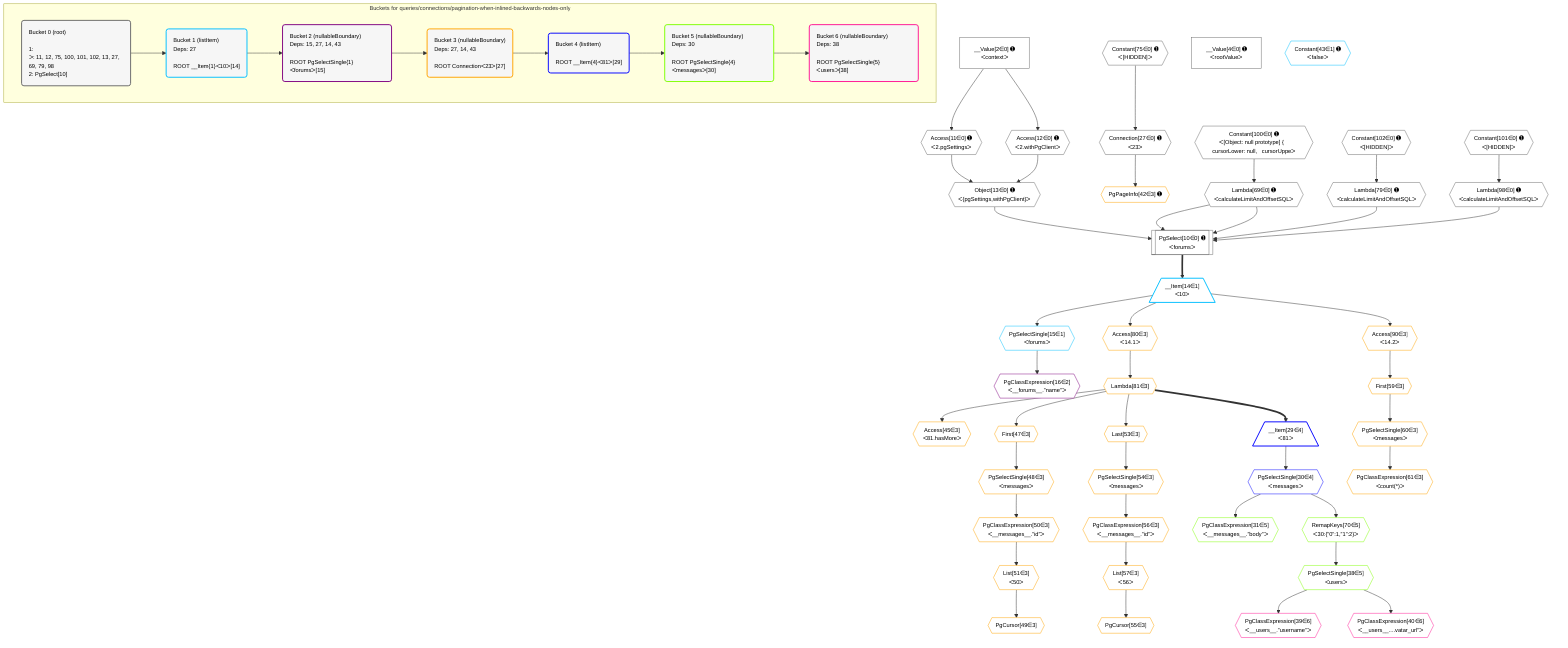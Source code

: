 %%{init: {'themeVariables': { 'fontSize': '12px'}}}%%
graph TD
    classDef path fill:#eee,stroke:#000,color:#000
    classDef plan fill:#fff,stroke-width:1px,color:#000
    classDef itemplan fill:#fff,stroke-width:2px,color:#000
    classDef unbatchedplan fill:#dff,stroke-width:1px,color:#000
    classDef sideeffectplan fill:#fcc,stroke-width:2px,color:#000
    classDef bucket fill:#f6f6f6,color:#000,stroke-width:2px,text-align:left


    %% plan dependencies
    PgSelect10[["PgSelect[10∈0] ➊<br />ᐸforumsᐳ"]]:::plan
    Object13{{"Object[13∈0] ➊<br />ᐸ{pgSettings,withPgClient}ᐳ"}}:::plan
    Lambda69{{"Lambda[69∈0] ➊<br />ᐸcalculateLimitAndOffsetSQLᐳ"}}:::plan
    Lambda79{{"Lambda[79∈0] ➊<br />ᐸcalculateLimitAndOffsetSQLᐳ"}}:::plan
    Lambda98{{"Lambda[98∈0] ➊<br />ᐸcalculateLimitAndOffsetSQLᐳ"}}:::plan
    Object13 & Lambda69 & Lambda79 & Lambda69 & Lambda98 --> PgSelect10
    Access11{{"Access[11∈0] ➊<br />ᐸ2.pgSettingsᐳ"}}:::plan
    Access12{{"Access[12∈0] ➊<br />ᐸ2.withPgClientᐳ"}}:::plan
    Access11 & Access12 --> Object13
    __Value2["__Value[2∈0] ➊<br />ᐸcontextᐳ"]:::plan
    __Value2 --> Access11
    __Value2 --> Access12
    Connection27{{"Connection[27∈0] ➊<br />ᐸ23ᐳ"}}:::plan
    Constant75{{"Constant[75∈0] ➊<br />ᐸ[HIDDEN]ᐳ"}}:::plan
    Constant75 --> Connection27
    Constant100{{"Constant[100∈0] ➊<br />ᐸ[Object: null prototype] {   cursorLower: null,   cursorUppeᐳ"}}:::plan
    Constant100 --> Lambda69
    Constant102{{"Constant[102∈0] ➊<br />ᐸ[HIDDEN]ᐳ"}}:::plan
    Constant102 --> Lambda79
    Constant101{{"Constant[101∈0] ➊<br />ᐸ[HIDDEN]ᐳ"}}:::plan
    Constant101 --> Lambda98
    __Value4["__Value[4∈0] ➊<br />ᐸrootValueᐳ"]:::plan
    __Item14[/"__Item[14∈1]<br />ᐸ10ᐳ"\]:::itemplan
    PgSelect10 ==> __Item14
    PgSelectSingle15{{"PgSelectSingle[15∈1]<br />ᐸforumsᐳ"}}:::plan
    __Item14 --> PgSelectSingle15
    Constant43{{"Constant[43∈1] ➊<br />ᐸfalseᐳ"}}:::plan
    PgClassExpression16{{"PgClassExpression[16∈2]<br />ᐸ__forums__.”name”ᐳ"}}:::plan
    PgSelectSingle15 --> PgClassExpression16
    PgPageInfo42{{"PgPageInfo[42∈3] ➊"}}:::plan
    Connection27 --> PgPageInfo42
    Access45{{"Access[45∈3]<br />ᐸ81.hasMoreᐳ"}}:::plan
    Lambda81{{"Lambda[81∈3]"}}:::plan
    Lambda81 --> Access45
    First47{{"First[47∈3]"}}:::plan
    Lambda81 --> First47
    PgSelectSingle48{{"PgSelectSingle[48∈3]<br />ᐸmessagesᐳ"}}:::plan
    First47 --> PgSelectSingle48
    PgCursor49{{"PgCursor[49∈3]"}}:::plan
    List51{{"List[51∈3]<br />ᐸ50ᐳ"}}:::plan
    List51 --> PgCursor49
    PgClassExpression50{{"PgClassExpression[50∈3]<br />ᐸ__messages__.”id”ᐳ"}}:::plan
    PgSelectSingle48 --> PgClassExpression50
    PgClassExpression50 --> List51
    Last53{{"Last[53∈3]"}}:::plan
    Lambda81 --> Last53
    PgSelectSingle54{{"PgSelectSingle[54∈3]<br />ᐸmessagesᐳ"}}:::plan
    Last53 --> PgSelectSingle54
    PgCursor55{{"PgCursor[55∈3]"}}:::plan
    List57{{"List[57∈3]<br />ᐸ56ᐳ"}}:::plan
    List57 --> PgCursor55
    PgClassExpression56{{"PgClassExpression[56∈3]<br />ᐸ__messages__.”id”ᐳ"}}:::plan
    PgSelectSingle54 --> PgClassExpression56
    PgClassExpression56 --> List57
    First59{{"First[59∈3]"}}:::plan
    Access90{{"Access[90∈3]<br />ᐸ14.2ᐳ"}}:::plan
    Access90 --> First59
    PgSelectSingle60{{"PgSelectSingle[60∈3]<br />ᐸmessagesᐳ"}}:::plan
    First59 --> PgSelectSingle60
    PgClassExpression61{{"PgClassExpression[61∈3]<br />ᐸcount(*)ᐳ"}}:::plan
    PgSelectSingle60 --> PgClassExpression61
    Access80{{"Access[80∈3]<br />ᐸ14.1ᐳ"}}:::plan
    __Item14 --> Access80
    Access80 --> Lambda81
    __Item14 --> Access90
    __Item29[/"__Item[29∈4]<br />ᐸ81ᐳ"\]:::itemplan
    Lambda81 ==> __Item29
    PgSelectSingle30{{"PgSelectSingle[30∈4]<br />ᐸmessagesᐳ"}}:::plan
    __Item29 --> PgSelectSingle30
    PgClassExpression31{{"PgClassExpression[31∈5]<br />ᐸ__messages__.”body”ᐳ"}}:::plan
    PgSelectSingle30 --> PgClassExpression31
    PgSelectSingle38{{"PgSelectSingle[38∈5]<br />ᐸusersᐳ"}}:::plan
    RemapKeys70{{"RemapKeys[70∈5]<br />ᐸ30:{”0”:1,”1”:2}ᐳ"}}:::plan
    RemapKeys70 --> PgSelectSingle38
    PgSelectSingle30 --> RemapKeys70
    PgClassExpression39{{"PgClassExpression[39∈6]<br />ᐸ__users__.”username”ᐳ"}}:::plan
    PgSelectSingle38 --> PgClassExpression39
    PgClassExpression40{{"PgClassExpression[40∈6]<br />ᐸ__users__....vatar_url”ᐳ"}}:::plan
    PgSelectSingle38 --> PgClassExpression40

    %% define steps

    subgraph "Buckets for queries/connections/pagination-when-inlined-backwards-nodes-only"
    Bucket0("Bucket 0 (root)<br /><br />1: <br />ᐳ: 11, 12, 75, 100, 101, 102, 13, 27, 69, 79, 98<br />2: PgSelect[10]"):::bucket
    classDef bucket0 stroke:#696969
    class Bucket0,__Value2,__Value4,PgSelect10,Access11,Access12,Object13,Connection27,Lambda69,Constant75,Lambda79,Lambda98,Constant100,Constant101,Constant102 bucket0
    Bucket1("Bucket 1 (listItem)<br />Deps: 27<br /><br />ROOT __Item{1}ᐸ10ᐳ[14]"):::bucket
    classDef bucket1 stroke:#00bfff
    class Bucket1,__Item14,PgSelectSingle15,Constant43 bucket1
    Bucket2("Bucket 2 (nullableBoundary)<br />Deps: 15, 27, 14, 43<br /><br />ROOT PgSelectSingle{1}ᐸforumsᐳ[15]"):::bucket
    classDef bucket2 stroke:#7f007f
    class Bucket2,PgClassExpression16 bucket2
    Bucket3("Bucket 3 (nullableBoundary)<br />Deps: 27, 14, 43<br /><br />ROOT Connectionᐸ23ᐳ[27]"):::bucket
    classDef bucket3 stroke:#ffa500
    class Bucket3,PgPageInfo42,Access45,First47,PgSelectSingle48,PgCursor49,PgClassExpression50,List51,Last53,PgSelectSingle54,PgCursor55,PgClassExpression56,List57,First59,PgSelectSingle60,PgClassExpression61,Access80,Lambda81,Access90 bucket3
    Bucket4("Bucket 4 (listItem)<br /><br />ROOT __Item{4}ᐸ81ᐳ[29]"):::bucket
    classDef bucket4 stroke:#0000ff
    class Bucket4,__Item29,PgSelectSingle30 bucket4
    Bucket5("Bucket 5 (nullableBoundary)<br />Deps: 30<br /><br />ROOT PgSelectSingle{4}ᐸmessagesᐳ[30]"):::bucket
    classDef bucket5 stroke:#7fff00
    class Bucket5,PgClassExpression31,PgSelectSingle38,RemapKeys70 bucket5
    Bucket6("Bucket 6 (nullableBoundary)<br />Deps: 38<br /><br />ROOT PgSelectSingle{5}ᐸusersᐳ[38]"):::bucket
    classDef bucket6 stroke:#ff1493
    class Bucket6,PgClassExpression39,PgClassExpression40 bucket6
    Bucket0 --> Bucket1
    Bucket1 --> Bucket2
    Bucket2 --> Bucket3
    Bucket3 --> Bucket4
    Bucket4 --> Bucket5
    Bucket5 --> Bucket6
    end